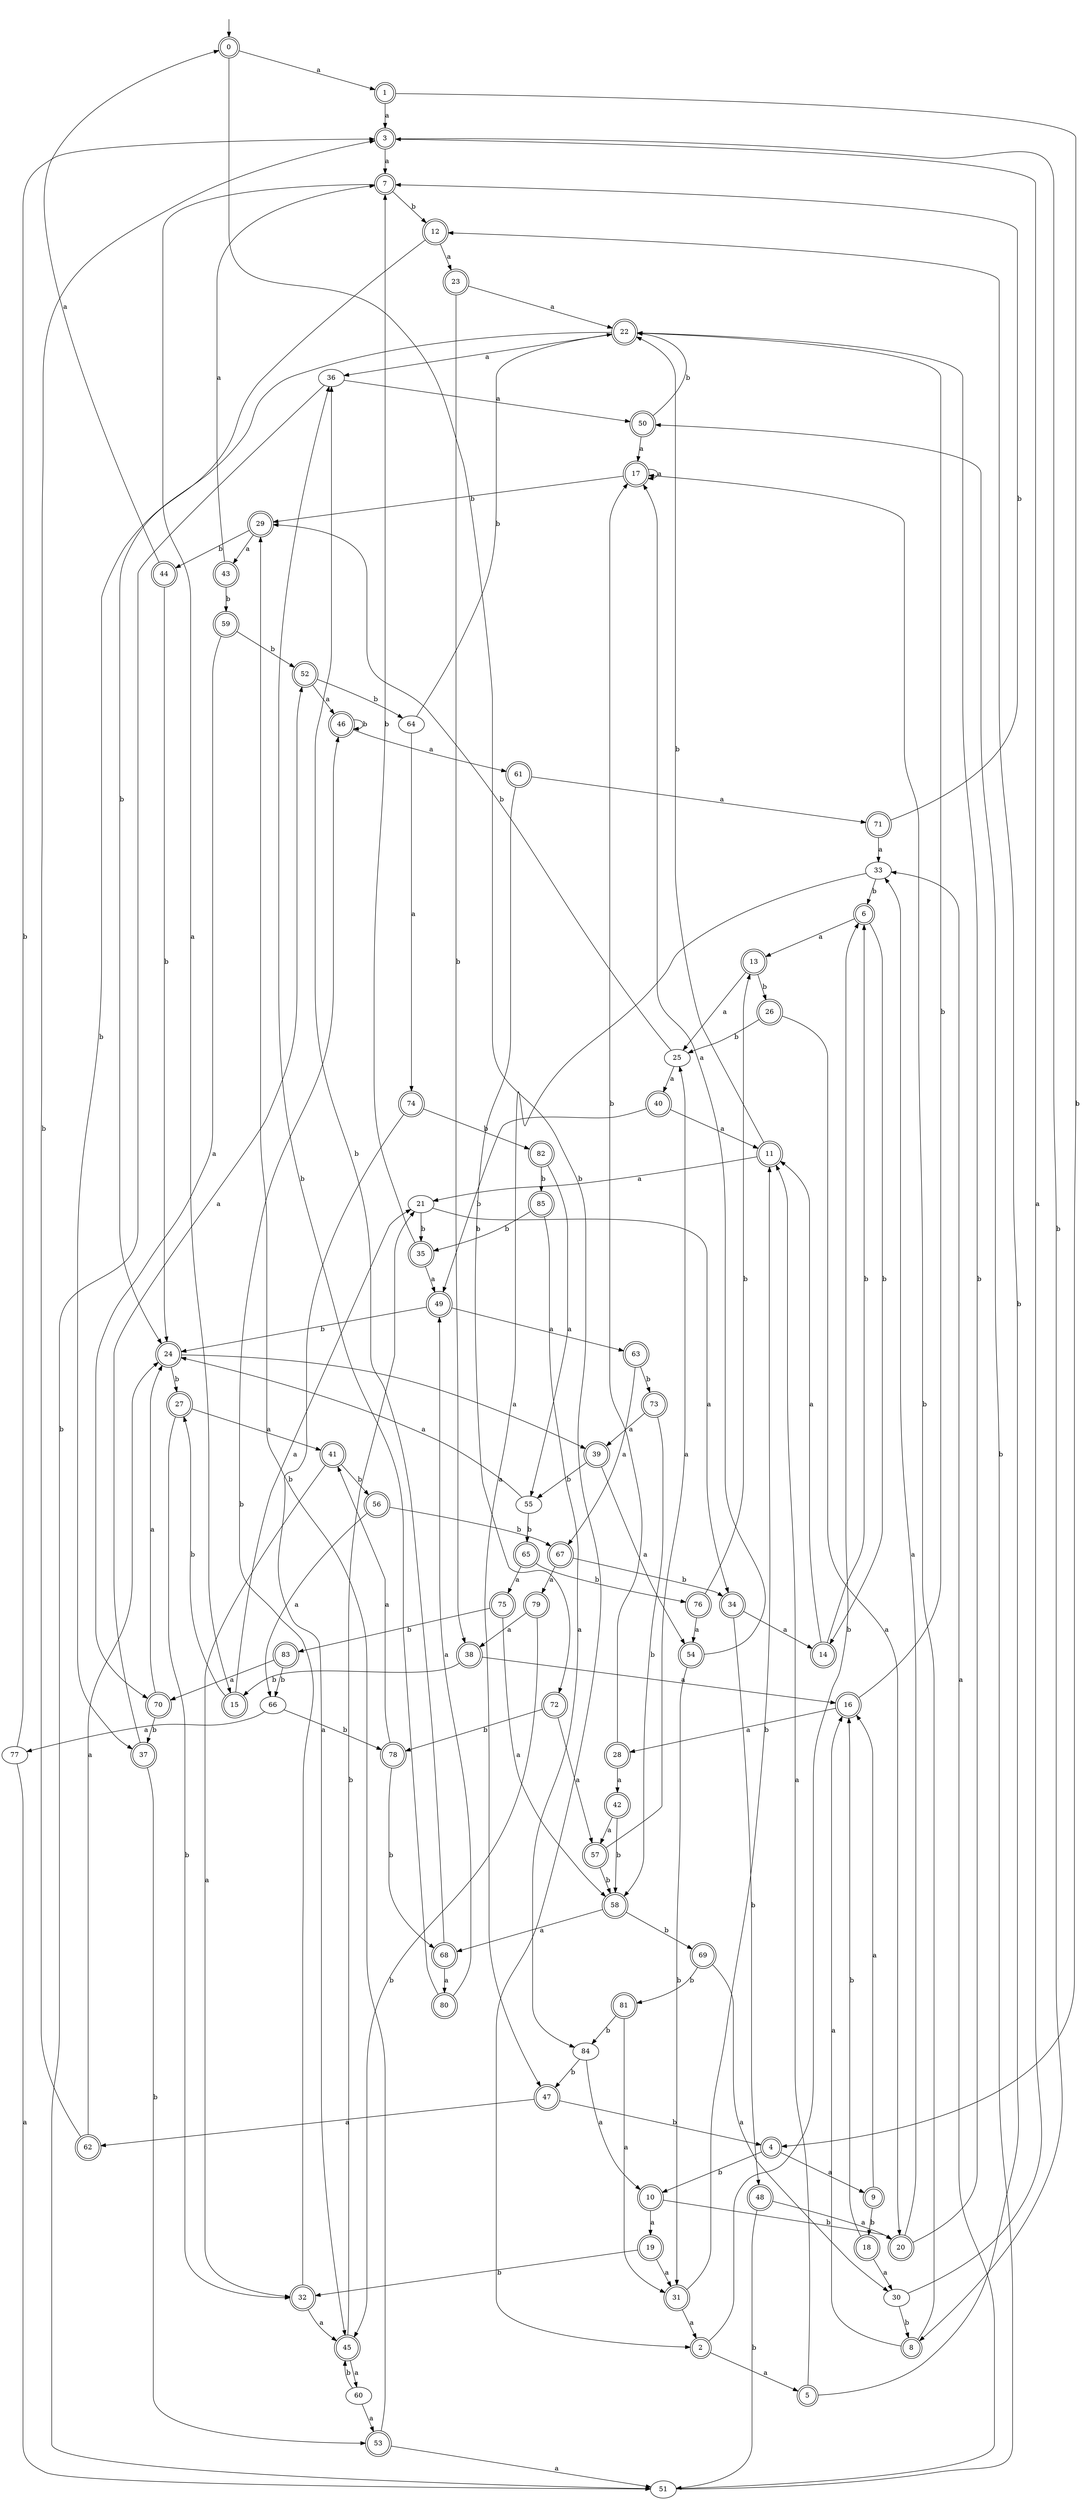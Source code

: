 digraph RandomDFA {
  __start0 [label="", shape=none];
  __start0 -> 0 [label=""];
  0 [shape=circle] [shape=doublecircle]
  0 -> 1 [label="a"]
  0 -> 2 [label="b"]
  1 [shape=doublecircle]
  1 -> 3 [label="a"]
  1 -> 4 [label="b"]
  2 [shape=doublecircle]
  2 -> 5 [label="a"]
  2 -> 6 [label="b"]
  3 [shape=doublecircle]
  3 -> 7 [label="a"]
  3 -> 8 [label="b"]
  4 [shape=doublecircle]
  4 -> 9 [label="a"]
  4 -> 10 [label="b"]
  5 [shape=doublecircle]
  5 -> 11 [label="a"]
  5 -> 12 [label="b"]
  6 [shape=doublecircle]
  6 -> 13 [label="a"]
  6 -> 14 [label="b"]
  7 [shape=doublecircle]
  7 -> 15 [label="a"]
  7 -> 12 [label="b"]
  8 [shape=doublecircle]
  8 -> 16 [label="a"]
  8 -> 17 [label="b"]
  9 [shape=doublecircle]
  9 -> 16 [label="a"]
  9 -> 18 [label="b"]
  10 [shape=doublecircle]
  10 -> 19 [label="a"]
  10 -> 20 [label="b"]
  11 [shape=doublecircle]
  11 -> 21 [label="a"]
  11 -> 22 [label="b"]
  12 [shape=doublecircle]
  12 -> 23 [label="a"]
  12 -> 24 [label="b"]
  13 [shape=doublecircle]
  13 -> 25 [label="a"]
  13 -> 26 [label="b"]
  14 [shape=doublecircle]
  14 -> 11 [label="a"]
  14 -> 6 [label="b"]
  15 [shape=doublecircle]
  15 -> 21 [label="a"]
  15 -> 27 [label="b"]
  16 [shape=doublecircle]
  16 -> 28 [label="a"]
  16 -> 22 [label="b"]
  17 [shape=doublecircle]
  17 -> 17 [label="a"]
  17 -> 29 [label="b"]
  18 [shape=doublecircle]
  18 -> 30 [label="a"]
  18 -> 16 [label="b"]
  19 [shape=doublecircle]
  19 -> 31 [label="a"]
  19 -> 32 [label="b"]
  20 [shape=doublecircle]
  20 -> 33 [label="a"]
  20 -> 22 [label="b"]
  21
  21 -> 34 [label="a"]
  21 -> 35 [label="b"]
  22 [shape=doublecircle]
  22 -> 36 [label="a"]
  22 -> 37 [label="b"]
  23 [shape=doublecircle]
  23 -> 22 [label="a"]
  23 -> 38 [label="b"]
  24 [shape=doublecircle]
  24 -> 39 [label="a"]
  24 -> 27 [label="b"]
  25
  25 -> 40 [label="a"]
  25 -> 29 [label="b"]
  26 [shape=doublecircle]
  26 -> 20 [label="a"]
  26 -> 25 [label="b"]
  27 [shape=doublecircle]
  27 -> 41 [label="a"]
  27 -> 32 [label="b"]
  28 [shape=doublecircle]
  28 -> 42 [label="a"]
  28 -> 17 [label="b"]
  29 [shape=doublecircle]
  29 -> 43 [label="a"]
  29 -> 44 [label="b"]
  30
  30 -> 3 [label="a"]
  30 -> 8 [label="b"]
  31 [shape=doublecircle]
  31 -> 2 [label="a"]
  31 -> 11 [label="b"]
  32 [shape=doublecircle]
  32 -> 45 [label="a"]
  32 -> 46 [label="b"]
  33
  33 -> 47 [label="a"]
  33 -> 6 [label="b"]
  34 [shape=doublecircle]
  34 -> 14 [label="a"]
  34 -> 48 [label="b"]
  35 [shape=doublecircle]
  35 -> 49 [label="a"]
  35 -> 7 [label="b"]
  36
  36 -> 50 [label="a"]
  36 -> 51 [label="b"]
  37 [shape=doublecircle]
  37 -> 52 [label="a"]
  37 -> 53 [label="b"]
  38 [shape=doublecircle]
  38 -> 16 [label="a"]
  38 -> 15 [label="b"]
  39 [shape=doublecircle]
  39 -> 54 [label="a"]
  39 -> 55 [label="b"]
  40 [shape=doublecircle]
  40 -> 11 [label="a"]
  40 -> 49 [label="b"]
  41 [shape=doublecircle]
  41 -> 32 [label="a"]
  41 -> 56 [label="b"]
  42 [shape=doublecircle]
  42 -> 57 [label="a"]
  42 -> 58 [label="b"]
  43 [shape=doublecircle]
  43 -> 7 [label="a"]
  43 -> 59 [label="b"]
  44 [shape=doublecircle]
  44 -> 0 [label="a"]
  44 -> 24 [label="b"]
  45 [shape=doublecircle]
  45 -> 60 [label="a"]
  45 -> 21 [label="b"]
  46 [shape=doublecircle]
  46 -> 61 [label="a"]
  46 -> 46 [label="b"]
  47 [shape=doublecircle]
  47 -> 62 [label="a"]
  47 -> 4 [label="b"]
  48 [shape=doublecircle]
  48 -> 20 [label="a"]
  48 -> 51 [label="b"]
  49 [shape=doublecircle]
  49 -> 63 [label="a"]
  49 -> 24 [label="b"]
  50 [shape=doublecircle]
  50 -> 17 [label="a"]
  50 -> 22 [label="b"]
  51
  51 -> 33 [label="a"]
  51 -> 50 [label="b"]
  52 [shape=doublecircle]
  52 -> 46 [label="a"]
  52 -> 64 [label="b"]
  53 [shape=doublecircle]
  53 -> 51 [label="a"]
  53 -> 29 [label="b"]
  54 [shape=doublecircle]
  54 -> 17 [label="a"]
  54 -> 31 [label="b"]
  55
  55 -> 24 [label="a"]
  55 -> 65 [label="b"]
  56 [shape=doublecircle]
  56 -> 66 [label="a"]
  56 -> 67 [label="b"]
  57 [shape=doublecircle]
  57 -> 25 [label="a"]
  57 -> 58 [label="b"]
  58 [shape=doublecircle]
  58 -> 68 [label="a"]
  58 -> 69 [label="b"]
  59 [shape=doublecircle]
  59 -> 70 [label="a"]
  59 -> 52 [label="b"]
  60
  60 -> 53 [label="a"]
  60 -> 45 [label="b"]
  61 [shape=doublecircle]
  61 -> 71 [label="a"]
  61 -> 72 [label="b"]
  62 [shape=doublecircle]
  62 -> 24 [label="a"]
  62 -> 3 [label="b"]
  63 [shape=doublecircle]
  63 -> 67 [label="a"]
  63 -> 73 [label="b"]
  64
  64 -> 74 [label="a"]
  64 -> 22 [label="b"]
  65 [shape=doublecircle]
  65 -> 75 [label="a"]
  65 -> 76 [label="b"]
  66
  66 -> 77 [label="a"]
  66 -> 78 [label="b"]
  67 [shape=doublecircle]
  67 -> 79 [label="a"]
  67 -> 34 [label="b"]
  68 [shape=doublecircle]
  68 -> 80 [label="a"]
  68 -> 36 [label="b"]
  69 [shape=doublecircle]
  69 -> 30 [label="a"]
  69 -> 81 [label="b"]
  70 [shape=doublecircle]
  70 -> 24 [label="a"]
  70 -> 37 [label="b"]
  71 [shape=doublecircle]
  71 -> 33 [label="a"]
  71 -> 7 [label="b"]
  72 [shape=doublecircle]
  72 -> 57 [label="a"]
  72 -> 78 [label="b"]
  73 [shape=doublecircle]
  73 -> 39 [label="a"]
  73 -> 58 [label="b"]
  74 [shape=doublecircle]
  74 -> 45 [label="a"]
  74 -> 82 [label="b"]
  75 [shape=doublecircle]
  75 -> 58 [label="a"]
  75 -> 83 [label="b"]
  76 [shape=doublecircle]
  76 -> 54 [label="a"]
  76 -> 13 [label="b"]
  77
  77 -> 51 [label="a"]
  77 -> 3 [label="b"]
  78 [shape=doublecircle]
  78 -> 41 [label="a"]
  78 -> 68 [label="b"]
  79 [shape=doublecircle]
  79 -> 38 [label="a"]
  79 -> 45 [label="b"]
  80 [shape=doublecircle]
  80 -> 49 [label="a"]
  80 -> 36 [label="b"]
  81 [shape=doublecircle]
  81 -> 31 [label="a"]
  81 -> 84 [label="b"]
  82 [shape=doublecircle]
  82 -> 55 [label="a"]
  82 -> 85 [label="b"]
  83 [shape=doublecircle]
  83 -> 70 [label="a"]
  83 -> 66 [label="b"]
  84
  84 -> 10 [label="a"]
  84 -> 47 [label="b"]
  85 [shape=doublecircle]
  85 -> 84 [label="a"]
  85 -> 35 [label="b"]
}
